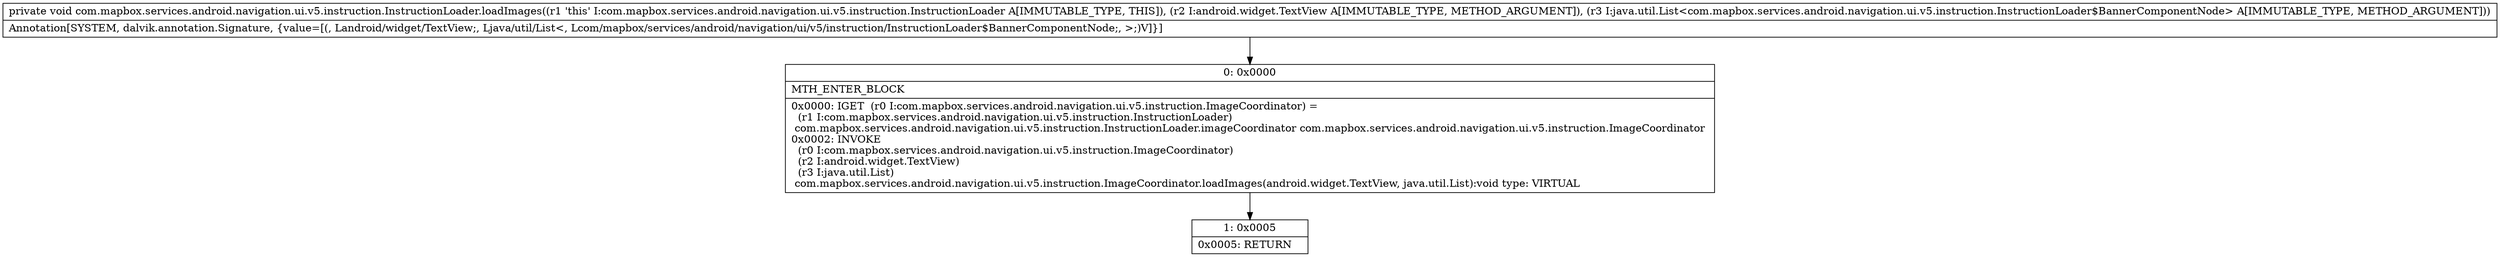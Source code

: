 digraph "CFG forcom.mapbox.services.android.navigation.ui.v5.instruction.InstructionLoader.loadImages(Landroid\/widget\/TextView;Ljava\/util\/List;)V" {
Node_0 [shape=record,label="{0\:\ 0x0000|MTH_ENTER_BLOCK\l|0x0000: IGET  (r0 I:com.mapbox.services.android.navigation.ui.v5.instruction.ImageCoordinator) = \l  (r1 I:com.mapbox.services.android.navigation.ui.v5.instruction.InstructionLoader)\l com.mapbox.services.android.navigation.ui.v5.instruction.InstructionLoader.imageCoordinator com.mapbox.services.android.navigation.ui.v5.instruction.ImageCoordinator \l0x0002: INVOKE  \l  (r0 I:com.mapbox.services.android.navigation.ui.v5.instruction.ImageCoordinator)\l  (r2 I:android.widget.TextView)\l  (r3 I:java.util.List)\l com.mapbox.services.android.navigation.ui.v5.instruction.ImageCoordinator.loadImages(android.widget.TextView, java.util.List):void type: VIRTUAL \l}"];
Node_1 [shape=record,label="{1\:\ 0x0005|0x0005: RETURN   \l}"];
MethodNode[shape=record,label="{private void com.mapbox.services.android.navigation.ui.v5.instruction.InstructionLoader.loadImages((r1 'this' I:com.mapbox.services.android.navigation.ui.v5.instruction.InstructionLoader A[IMMUTABLE_TYPE, THIS]), (r2 I:android.widget.TextView A[IMMUTABLE_TYPE, METHOD_ARGUMENT]), (r3 I:java.util.List\<com.mapbox.services.android.navigation.ui.v5.instruction.InstructionLoader$BannerComponentNode\> A[IMMUTABLE_TYPE, METHOD_ARGUMENT]))  | Annotation[SYSTEM, dalvik.annotation.Signature, \{value=[(, Landroid\/widget\/TextView;, Ljava\/util\/List\<, Lcom\/mapbox\/services\/android\/navigation\/ui\/v5\/instruction\/InstructionLoader$BannerComponentNode;, \>;)V]\}]\l}"];
MethodNode -> Node_0;
Node_0 -> Node_1;
}

